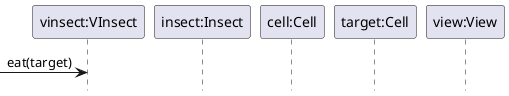 @startuml eat
hide footbox
participant "vinsect:VInsect" as vinsect
participant "insect:Insect" as insect
participant "cell:Cell" as cell
participant "target:Cell" as target



participant "view:View" as view

-> vinsect : eat(target)


@enduml